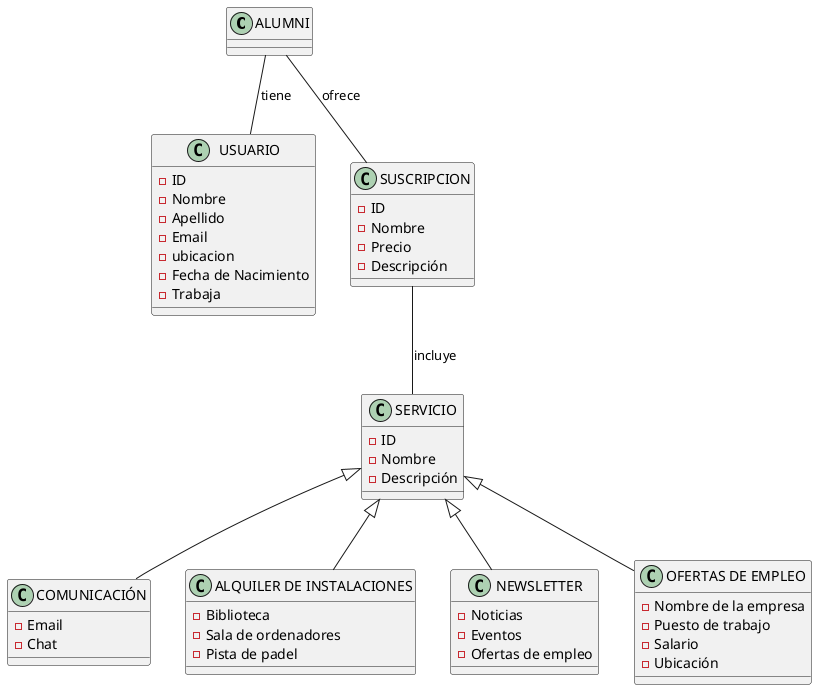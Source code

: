 @startuml AlumniModel

class ALUMNI {}

class USUARIO {
    - ID 
    - Nombre 
    - Apellido 
    - Email 
    - ubicacion 
    - Fecha de Nacimiento 
    - Trabaja 
}

class SUSCRIPCION {
    - ID 
    - Nombre 
    - Precio 
    - Descripción 
}

class SERVICIO {
    - ID 
    - Nombre 
    - Descripción 
}

class COMUNICACIÓN {
    - Email
    - Chat
}

class "ALQUILER DE INSTALACIONES" {
    - Biblioteca
    - Sala de ordenadores
    - Pista de padel
}

class NEWSLETTER {
    - Noticias
    - Eventos
    - Ofertas de empleo
}

class "OFERTAS DE EMPLEO" {
    - Nombre de la empresa
    - Puesto de trabajo
    - Salario
    - Ubicación
}

ALUMNI -- USUARIO : tiene
ALUMNI -- SUSCRIPCION : ofrece
SUSCRIPCION -- SERVICIO : incluye

SERVICIO <|-- "COMUNICACIÓN"
SERVICIO <|-- "ALQUILER DE INSTALACIONES"
SERVICIO <|-- "NEWSLETTER"
SERVICIO <|-- "OFERTAS DE EMPLEO"

@enduml